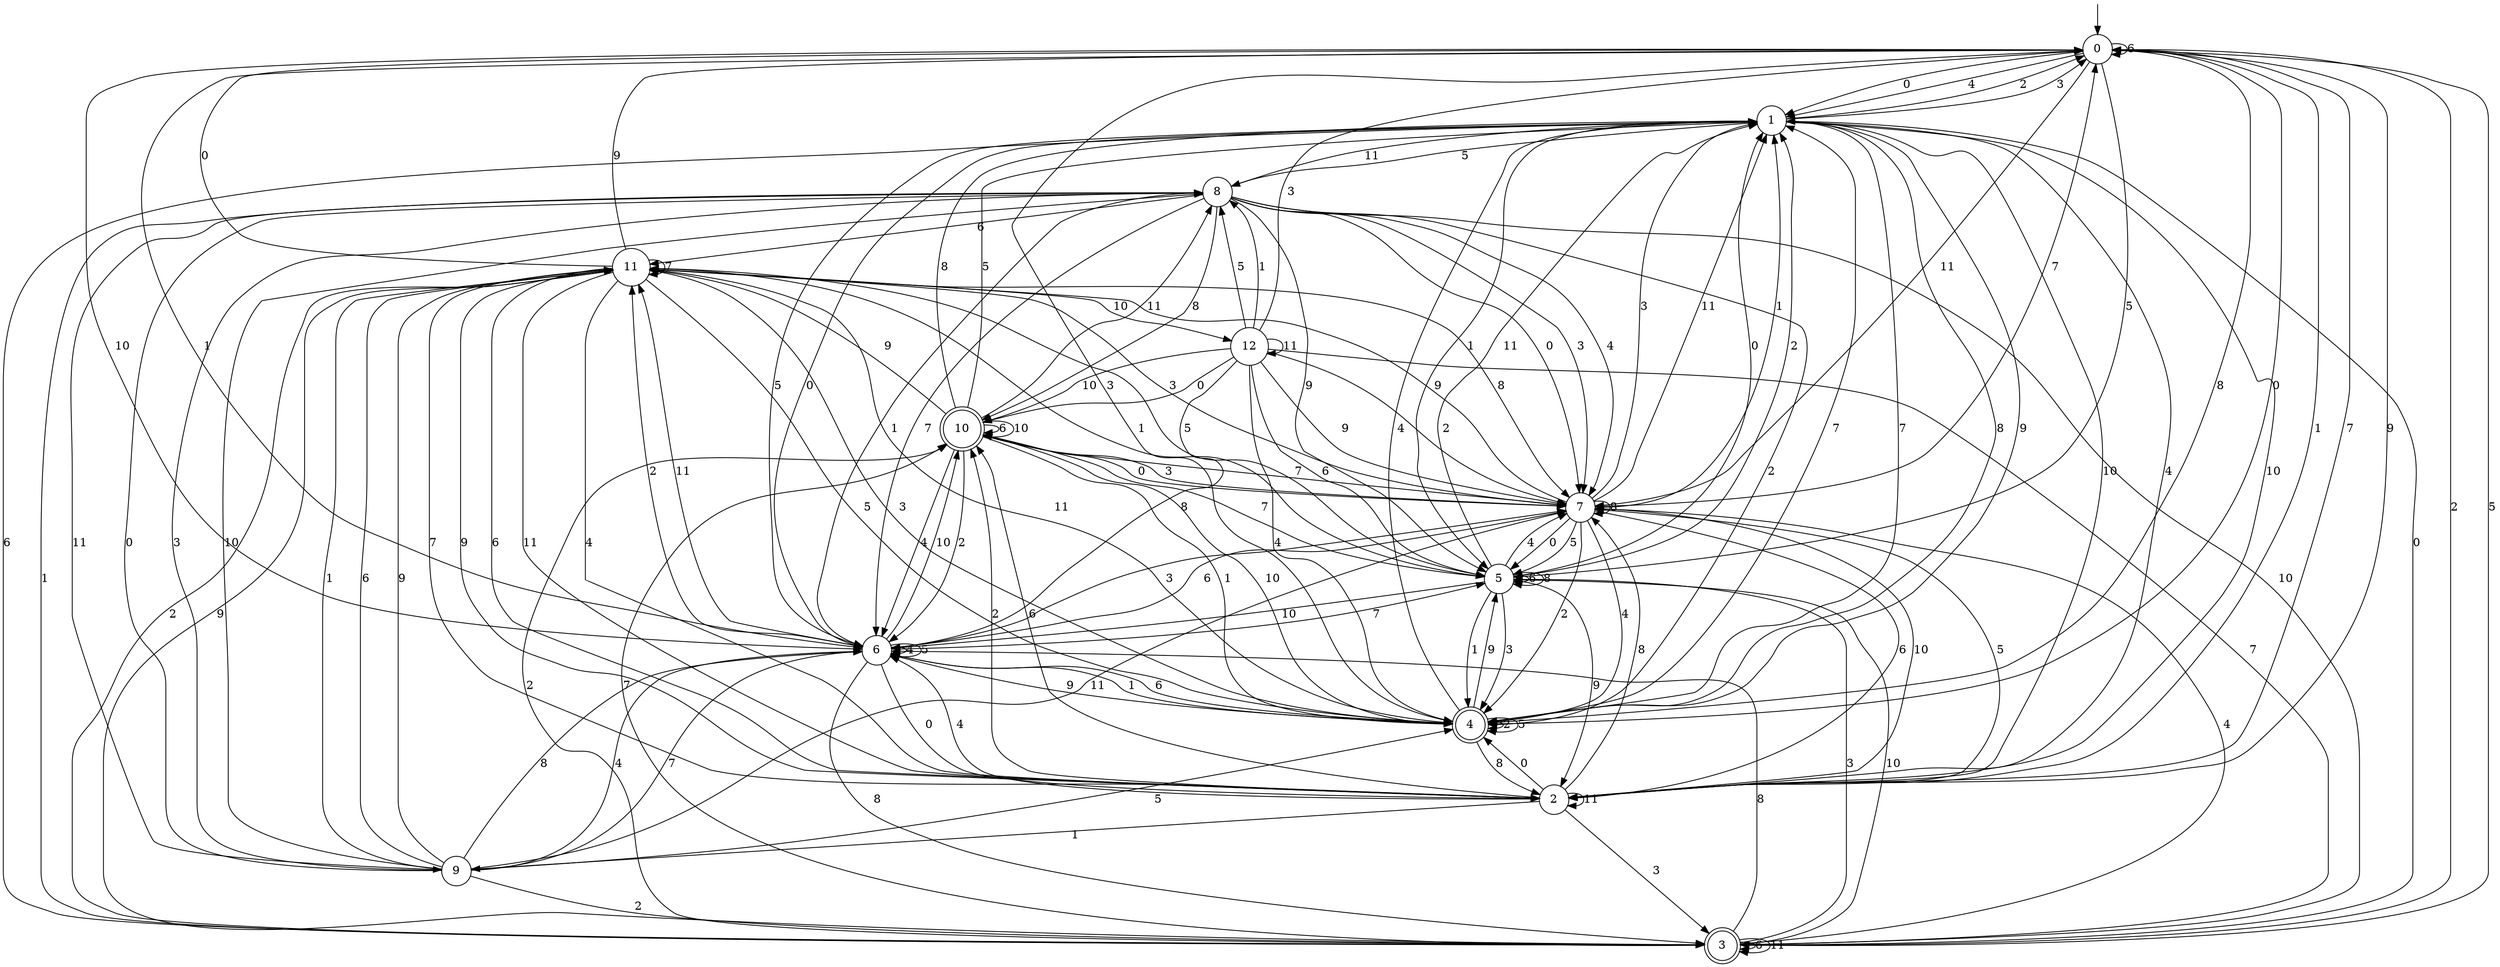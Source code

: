 digraph g {

	s0 [shape="circle" label="0"];
	s1 [shape="circle" label="1"];
	s2 [shape="circle" label="2"];
	s3 [shape="doublecircle" label="3"];
	s4 [shape="doublecircle" label="4"];
	s5 [shape="circle" label="5"];
	s6 [shape="circle" label="6"];
	s7 [shape="circle" label="7"];
	s8 [shape="circle" label="8"];
	s9 [shape="circle" label="9"];
	s10 [shape="doublecircle" label="10"];
	s11 [shape="circle" label="11"];
	s12 [shape="circle" label="12"];
	s0 -> s1 [label="0"];
	s0 -> s2 [label="1"];
	s0 -> s3 [label="2"];
	s0 -> s4 [label="3"];
	s0 -> s1 [label="4"];
	s0 -> s5 [label="5"];
	s0 -> s0 [label="6"];
	s0 -> s2 [label="7"];
	s0 -> s4 [label="8"];
	s0 -> s2 [label="9"];
	s0 -> s6 [label="10"];
	s0 -> s7 [label="11"];
	s1 -> s6 [label="0"];
	s1 -> s5 [label="1"];
	s1 -> s0 [label="2"];
	s1 -> s0 [label="3"];
	s1 -> s2 [label="4"];
	s1 -> s6 [label="5"];
	s1 -> s3 [label="6"];
	s1 -> s4 [label="7"];
	s1 -> s4 [label="8"];
	s1 -> s4 [label="9"];
	s1 -> s2 [label="10"];
	s1 -> s8 [label="11"];
	s2 -> s4 [label="0"];
	s2 -> s9 [label="1"];
	s2 -> s10 [label="2"];
	s2 -> s3 [label="3"];
	s2 -> s6 [label="4"];
	s2 -> s7 [label="5"];
	s2 -> s10 [label="6"];
	s2 -> s11 [label="7"];
	s2 -> s7 [label="8"];
	s2 -> s11 [label="9"];
	s2 -> s1 [label="10"];
	s2 -> s2 [label="11"];
	s3 -> s1 [label="0"];
	s3 -> s8 [label="1"];
	s3 -> s10 [label="2"];
	s3 -> s5 [label="3"];
	s3 -> s7 [label="4"];
	s3 -> s0 [label="5"];
	s3 -> s3 [label="6"];
	s3 -> s10 [label="7"];
	s3 -> s6 [label="8"];
	s3 -> s11 [label="9"];
	s3 -> s5 [label="10"];
	s3 -> s3 [label="11"];
	s4 -> s0 [label="0"];
	s4 -> s6 [label="1"];
	s4 -> s4 [label="2"];
	s4 -> s11 [label="3"];
	s4 -> s1 [label="4"];
	s4 -> s4 [label="5"];
	s4 -> s6 [label="6"];
	s4 -> s1 [label="7"];
	s4 -> s2 [label="8"];
	s4 -> s5 [label="9"];
	s4 -> s10 [label="10"];
	s4 -> s11 [label="11"];
	s5 -> s1 [label="0"];
	s5 -> s4 [label="1"];
	s5 -> s1 [label="2"];
	s5 -> s4 [label="3"];
	s5 -> s7 [label="4"];
	s5 -> s11 [label="5"];
	s5 -> s5 [label="6"];
	s5 -> s10 [label="7"];
	s5 -> s5 [label="8"];
	s5 -> s2 [label="9"];
	s5 -> s6 [label="10"];
	s5 -> s1 [label="11"];
	s6 -> s2 [label="0"];
	s6 -> s0 [label="1"];
	s6 -> s11 [label="2"];
	s6 -> s7 [label="3"];
	s6 -> s6 [label="4"];
	s6 -> s6 [label="5"];
	s6 -> s7 [label="6"];
	s6 -> s5 [label="7"];
	s6 -> s3 [label="8"];
	s6 -> s4 [label="9"];
	s6 -> s10 [label="10"];
	s6 -> s11 [label="11"];
	s7 -> s5 [label="0"];
	s7 -> s1 [label="1"];
	s7 -> s4 [label="2"];
	s7 -> s1 [label="3"];
	s7 -> s4 [label="4"];
	s7 -> s5 [label="5"];
	s7 -> s2 [label="6"];
	s7 -> s0 [label="7"];
	s7 -> s7 [label="8"];
	s7 -> s11 [label="9"];
	s7 -> s2 [label="10"];
	s7 -> s1 [label="11"];
	s8 -> s7 [label="0"];
	s8 -> s6 [label="1"];
	s8 -> s4 [label="2"];
	s8 -> s7 [label="3"];
	s8 -> s7 [label="4"];
	s8 -> s1 [label="5"];
	s8 -> s11 [label="6"];
	s8 -> s6 [label="7"];
	s8 -> s10 [label="8"];
	s8 -> s5 [label="9"];
	s8 -> s3 [label="10"];
	s8 -> s9 [label="11"];
	s9 -> s8 [label="0"];
	s9 -> s11 [label="1"];
	s9 -> s3 [label="2"];
	s9 -> s8 [label="3"];
	s9 -> s6 [label="4"];
	s9 -> s4 [label="5"];
	s9 -> s11 [label="6"];
	s9 -> s6 [label="7"];
	s9 -> s6 [label="8"];
	s9 -> s11 [label="9"];
	s9 -> s8 [label="10"];
	s9 -> s7 [label="11"];
	s10 -> s7 [label="0"];
	s10 -> s4 [label="1"];
	s10 -> s6 [label="2"];
	s10 -> s7 [label="3"];
	s10 -> s6 [label="4"];
	s10 -> s1 [label="5"];
	s10 -> s10 [label="6"];
	s10 -> s7 [label="7"];
	s10 -> s1 [label="8"];
	s10 -> s11 [label="9"];
	s10 -> s10 [label="10"];
	s10 -> s8 [label="11"];
	s11 -> s0 [label="0"];
	s11 -> s5 [label="1"];
	s11 -> s3 [label="2"];
	s11 -> s7 [label="3"];
	s11 -> s2 [label="4"];
	s11 -> s4 [label="5"];
	s11 -> s2 [label="6"];
	s11 -> s11 [label="7"];
	s11 -> s7 [label="8"];
	s11 -> s0 [label="9"];
	s11 -> s12 [label="10"];
	s11 -> s2 [label="11"];
	s12 -> s10 [label="0"];
	s12 -> s8 [label="1"];
	s12 -> s7 [label="2"];
	s12 -> s0 [label="3"];
	s12 -> s4 [label="4"];
	s12 -> s8 [label="5"];
	s12 -> s5 [label="6"];
	s12 -> s3 [label="7"];
	s12 -> s6 [label="8"];
	s12 -> s7 [label="9"];
	s12 -> s10 [label="10"];
	s12 -> s12 [label="11"];

__start0 [label="" shape="none" width="0" height="0"];
__start0 -> s0;

}
